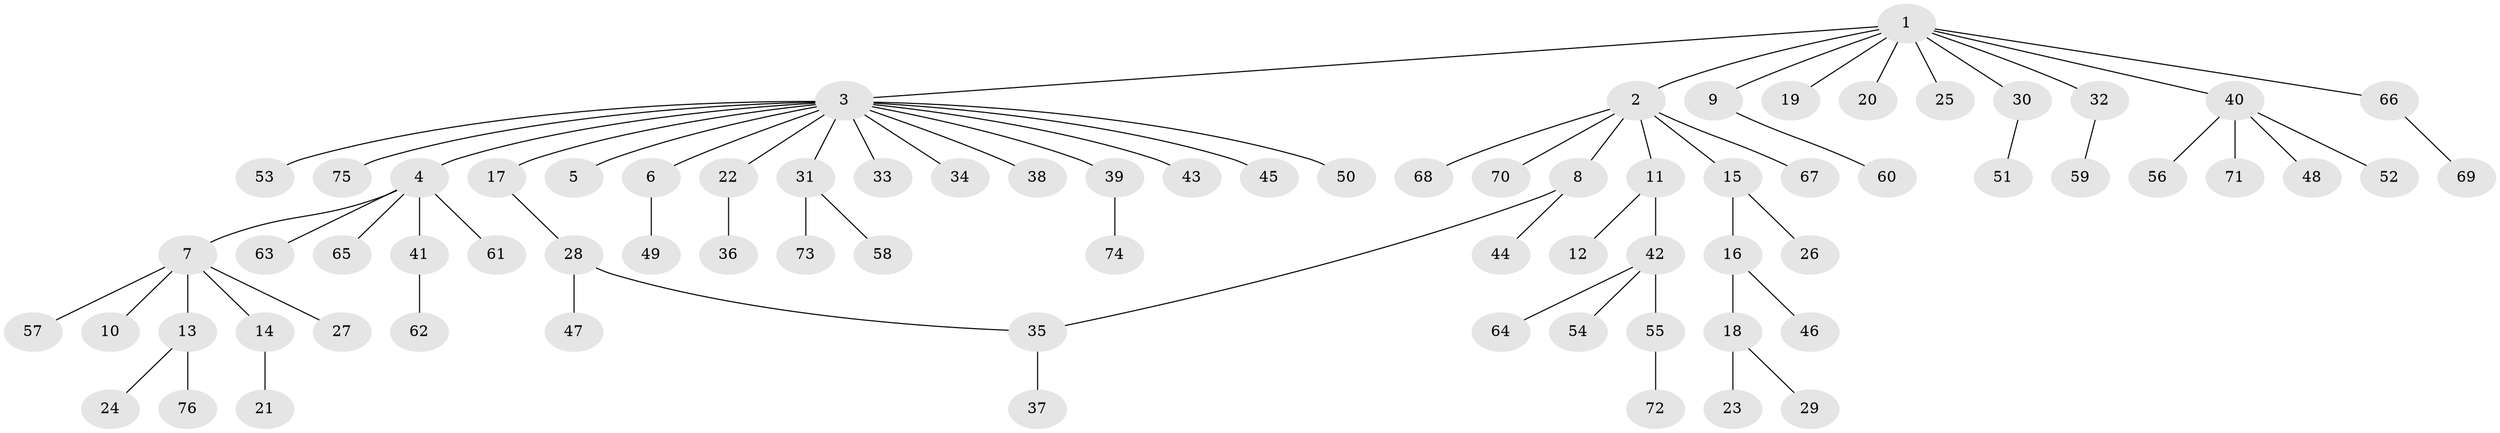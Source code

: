 // coarse degree distribution, {14: 0.05263157894736842, 1: 0.7631578947368421, 2: 0.13157894736842105, 4: 0.02631578947368421, 5: 0.02631578947368421}
// Generated by graph-tools (version 1.1) at 2025/46/03/06/25 01:46:56]
// undirected, 76 vertices, 76 edges
graph export_dot {
graph [start="1"]
  node [color=gray90,style=filled];
  1;
  2;
  3;
  4;
  5;
  6;
  7;
  8;
  9;
  10;
  11;
  12;
  13;
  14;
  15;
  16;
  17;
  18;
  19;
  20;
  21;
  22;
  23;
  24;
  25;
  26;
  27;
  28;
  29;
  30;
  31;
  32;
  33;
  34;
  35;
  36;
  37;
  38;
  39;
  40;
  41;
  42;
  43;
  44;
  45;
  46;
  47;
  48;
  49;
  50;
  51;
  52;
  53;
  54;
  55;
  56;
  57;
  58;
  59;
  60;
  61;
  62;
  63;
  64;
  65;
  66;
  67;
  68;
  69;
  70;
  71;
  72;
  73;
  74;
  75;
  76;
  1 -- 2;
  1 -- 3;
  1 -- 9;
  1 -- 19;
  1 -- 20;
  1 -- 25;
  1 -- 30;
  1 -- 32;
  1 -- 40;
  1 -- 66;
  2 -- 8;
  2 -- 11;
  2 -- 15;
  2 -- 67;
  2 -- 68;
  2 -- 70;
  3 -- 4;
  3 -- 5;
  3 -- 6;
  3 -- 17;
  3 -- 22;
  3 -- 31;
  3 -- 33;
  3 -- 34;
  3 -- 38;
  3 -- 39;
  3 -- 43;
  3 -- 45;
  3 -- 50;
  3 -- 53;
  3 -- 75;
  4 -- 7;
  4 -- 41;
  4 -- 61;
  4 -- 63;
  4 -- 65;
  6 -- 49;
  7 -- 10;
  7 -- 13;
  7 -- 14;
  7 -- 27;
  7 -- 57;
  8 -- 35;
  8 -- 44;
  9 -- 60;
  11 -- 12;
  11 -- 42;
  13 -- 24;
  13 -- 76;
  14 -- 21;
  15 -- 16;
  15 -- 26;
  16 -- 18;
  16 -- 46;
  17 -- 28;
  18 -- 23;
  18 -- 29;
  22 -- 36;
  28 -- 35;
  28 -- 47;
  30 -- 51;
  31 -- 58;
  31 -- 73;
  32 -- 59;
  35 -- 37;
  39 -- 74;
  40 -- 48;
  40 -- 52;
  40 -- 56;
  40 -- 71;
  41 -- 62;
  42 -- 54;
  42 -- 55;
  42 -- 64;
  55 -- 72;
  66 -- 69;
}

